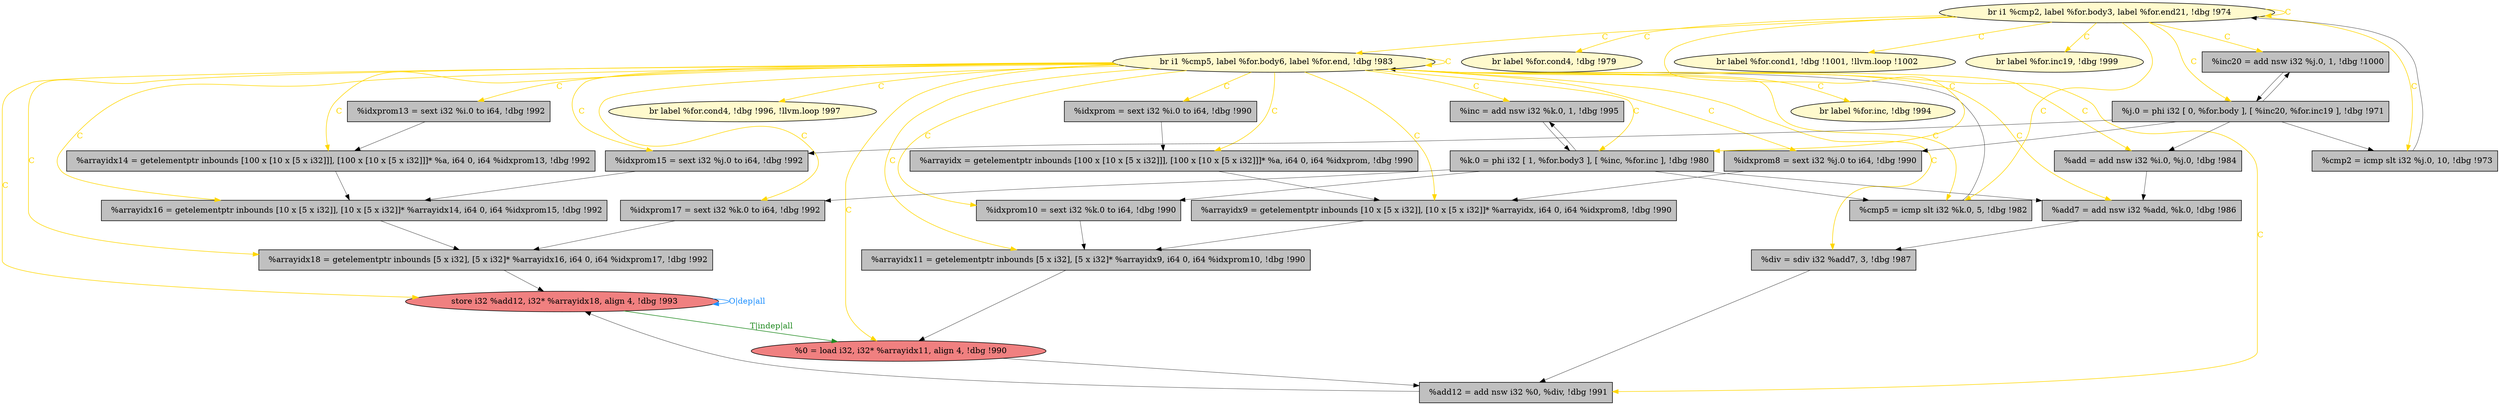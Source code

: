 
digraph G {


node532 [fillcolor=grey,label="  %arrayidx14 = getelementptr inbounds [100 x [10 x [5 x i32]]], [100 x [10 x [5 x i32]]]* %a, i64 0, i64 %idxprom13, !dbg !992",shape=rectangle,style=filled ]
node535 [fillcolor=grey,label="  %inc = add nsw i32 %k.0, 1, !dbg !995",shape=rectangle,style=filled ]
node531 [fillcolor=grey,label="  %cmp5 = icmp slt i32 %k.0, 5, !dbg !982",shape=rectangle,style=filled ]
node530 [fillcolor=grey,label="  %arrayidx9 = getelementptr inbounds [10 x [5 x i32]], [10 x [5 x i32]]* %arrayidx, i64 0, i64 %idxprom8, !dbg !990",shape=rectangle,style=filled ]
node529 [fillcolor=grey,label="  %idxprom10 = sext i32 %k.0 to i64, !dbg !990",shape=rectangle,style=filled ]
node528 [fillcolor=grey,label="  %arrayidx18 = getelementptr inbounds [5 x i32], [5 x i32]* %arrayidx16, i64 0, i64 %idxprom17, !dbg !992",shape=rectangle,style=filled ]
node525 [fillcolor=grey,label="  %arrayidx11 = getelementptr inbounds [5 x i32], [5 x i32]* %arrayidx9, i64 0, i64 %idxprom10, !dbg !990",shape=rectangle,style=filled ]
node533 [fillcolor=lemonchiffon,label="  br label %for.cond4, !dbg !979",shape=ellipse,style=filled ]
node524 [fillcolor=grey,label="  %idxprom17 = sext i32 %k.0 to i64, !dbg !992",shape=rectangle,style=filled ]
node526 [fillcolor=lightcoral,label="  %0 = load i32, i32* %arrayidx11, align 4, !dbg !990",shape=ellipse,style=filled ]
node522 [fillcolor=lemonchiffon,label="  br label %for.inc, !dbg !994",shape=ellipse,style=filled ]
node521 [fillcolor=grey,label="  %idxprom13 = sext i32 %i.0 to i64, !dbg !992",shape=rectangle,style=filled ]
node534 [fillcolor=grey,label="  %idxprom = sext i32 %i.0 to i64, !dbg !990",shape=rectangle,style=filled ]
node510 [fillcolor=grey,label="  %add = add nsw i32 %i.0, %j.0, !dbg !984",shape=rectangle,style=filled ]
node509 [fillcolor=grey,label="  %inc20 = add nsw i32 %j.0, 1, !dbg !1000",shape=rectangle,style=filled ]
node508 [fillcolor=lemonchiffon,label="  br label %for.cond1, !dbg !1001, !llvm.loop !1002",shape=ellipse,style=filled ]
node511 [fillcolor=lemonchiffon,label="  br label %for.inc19, !dbg !999",shape=ellipse,style=filled ]
node505 [fillcolor=grey,label="  %idxprom8 = sext i32 %j.0 to i64, !dbg !990",shape=rectangle,style=filled ]
node506 [fillcolor=grey,label="  %div = sdiv i32 %add7, 3, !dbg !987",shape=rectangle,style=filled ]
node512 [fillcolor=grey,label="  %arrayidx = getelementptr inbounds [100 x [10 x [5 x i32]]], [100 x [10 x [5 x i32]]]* %a, i64 0, i64 %idxprom, !dbg !990",shape=rectangle,style=filled ]
node513 [fillcolor=lemonchiffon,label="  br i1 %cmp5, label %for.body6, label %for.end, !dbg !983",shape=ellipse,style=filled ]
node527 [fillcolor=lemonchiffon,label="  br label %for.cond4, !dbg !996, !llvm.loop !997",shape=ellipse,style=filled ]
node523 [fillcolor=grey,label="  %arrayidx16 = getelementptr inbounds [10 x [5 x i32]], [10 x [5 x i32]]* %arrayidx14, i64 0, i64 %idxprom15, !dbg !992",shape=rectangle,style=filled ]
node520 [fillcolor=lightcoral,label="  store i32 %add12, i32* %arrayidx18, align 4, !dbg !993",shape=ellipse,style=filled ]
node517 [fillcolor=grey,label="  %j.0 = phi i32 [ 0, %for.body ], [ %inc20, %for.inc19 ], !dbg !971",shape=rectangle,style=filled ]
node507 [fillcolor=grey,label="  %idxprom15 = sext i32 %j.0 to i64, !dbg !992",shape=rectangle,style=filled ]
node515 [fillcolor=grey,label="  %add7 = add nsw i32 %add, %k.0, !dbg !986",shape=rectangle,style=filled ]
node516 [fillcolor=grey,label="  %k.0 = phi i32 [ 1, %for.body3 ], [ %inc, %for.inc ], !dbg !980",shape=rectangle,style=filled ]
node518 [fillcolor=lemonchiffon,label="  br i1 %cmp2, label %for.body3, label %for.end21, !dbg !974",shape=ellipse,style=filled ]
node514 [fillcolor=grey,label="  %cmp2 = icmp slt i32 %j.0, 10, !dbg !973",shape=rectangle,style=filled ]
node519 [fillcolor=grey,label="  %add12 = add nsw i32 %0, %div, !dbg !991",shape=rectangle,style=filled ]

node517->node509 [style=solid,color=black,label="",penwidth=0.5,fontcolor=black ]
node519->node520 [style=solid,color=black,label="",penwidth=0.5,fontcolor=black ]
node513->node512 [style=solid,color=gold,label="C",penwidth=1.0,fontcolor=gold ]
node535->node516 [style=solid,color=black,label="",penwidth=0.5,fontcolor=black ]
node516->node515 [style=solid,color=black,label="",penwidth=0.5,fontcolor=black ]
node518->node518 [style=solid,color=gold,label="C",penwidth=1.0,fontcolor=gold ]
node520->node526 [style=solid,color=forestgreen,label="T|indep|all",penwidth=1.0,fontcolor=forestgreen ]
node530->node525 [style=solid,color=black,label="",penwidth=0.5,fontcolor=black ]
node517->node505 [style=solid,color=black,label="",penwidth=0.5,fontcolor=black ]
node513->node505 [style=solid,color=gold,label="C",penwidth=1.0,fontcolor=gold ]
node524->node528 [style=solid,color=black,label="",penwidth=0.5,fontcolor=black ]
node517->node507 [style=solid,color=black,label="",penwidth=0.5,fontcolor=black ]
node523->node528 [style=solid,color=black,label="",penwidth=0.5,fontcolor=black ]
node516->node531 [style=solid,color=black,label="",penwidth=0.5,fontcolor=black ]
node513->node506 [style=solid,color=gold,label="C",penwidth=1.0,fontcolor=gold ]
node513->node507 [style=solid,color=gold,label="C",penwidth=1.0,fontcolor=gold ]
node513->node522 [style=solid,color=gold,label="C",penwidth=1.0,fontcolor=gold ]
node518->node511 [style=solid,color=gold,label="C",penwidth=1.0,fontcolor=gold ]
node513->node526 [style=solid,color=gold,label="C",penwidth=1.0,fontcolor=gold ]
node513->node515 [style=solid,color=gold,label="C",penwidth=1.0,fontcolor=gold ]
node521->node532 [style=solid,color=black,label="",penwidth=0.5,fontcolor=black ]
node516->node535 [style=solid,color=black,label="",penwidth=0.5,fontcolor=black ]
node513->node523 [style=solid,color=gold,label="C",penwidth=1.0,fontcolor=gold ]
node513->node528 [style=solid,color=gold,label="C",penwidth=1.0,fontcolor=gold ]
node513->node516 [style=solid,color=gold,label="C",penwidth=1.0,fontcolor=gold ]
node513->node519 [style=solid,color=gold,label="C",penwidth=1.0,fontcolor=gold ]
node526->node519 [style=solid,color=black,label="",penwidth=0.5,fontcolor=black ]
node518->node517 [style=solid,color=gold,label="C",penwidth=1.0,fontcolor=gold ]
node518->node509 [style=solid,color=gold,label="C",penwidth=1.0,fontcolor=gold ]
node513->node529 [style=solid,color=gold,label="C",penwidth=1.0,fontcolor=gold ]
node513->node530 [style=solid,color=gold,label="C",penwidth=1.0,fontcolor=gold ]
node513->node524 [style=solid,color=gold,label="C",penwidth=1.0,fontcolor=gold ]
node518->node508 [style=solid,color=gold,label="C",penwidth=1.0,fontcolor=gold ]
node518->node516 [style=solid,color=gold,label="C",penwidth=1.0,fontcolor=gold ]
node513->node525 [style=solid,color=gold,label="C",penwidth=1.0,fontcolor=gold ]
node513->node513 [style=solid,color=gold,label="C",penwidth=1.0,fontcolor=gold ]
node513->node520 [style=solid,color=gold,label="C",penwidth=1.0,fontcolor=gold ]
node520->node520 [style=solid,color=dodgerblue,label="O|dep|all",penwidth=1.0,fontcolor=dodgerblue ]
node506->node519 [style=solid,color=black,label="",penwidth=0.5,fontcolor=black ]
node518->node513 [style=solid,color=gold,label="C",penwidth=1.0,fontcolor=gold ]
node517->node514 [style=solid,color=black,label="",penwidth=0.5,fontcolor=black ]
node513->node535 [style=solid,color=gold,label="C",penwidth=1.0,fontcolor=gold ]
node531->node513 [style=solid,color=black,label="",penwidth=0.5,fontcolor=black ]
node532->node523 [style=solid,color=black,label="",penwidth=0.5,fontcolor=black ]
node518->node531 [style=solid,color=gold,label="C",penwidth=1.0,fontcolor=gold ]
node513->node527 [style=solid,color=gold,label="C",penwidth=1.0,fontcolor=gold ]
node513->node531 [style=solid,color=gold,label="C",penwidth=1.0,fontcolor=gold ]
node505->node530 [style=solid,color=black,label="",penwidth=0.5,fontcolor=black ]
node528->node520 [style=solid,color=black,label="",penwidth=0.5,fontcolor=black ]
node518->node514 [style=solid,color=gold,label="C",penwidth=1.0,fontcolor=gold ]
node516->node529 [style=solid,color=black,label="",penwidth=0.5,fontcolor=black ]
node507->node523 [style=solid,color=black,label="",penwidth=0.5,fontcolor=black ]
node525->node526 [style=solid,color=black,label="",penwidth=0.5,fontcolor=black ]
node514->node518 [style=solid,color=black,label="",penwidth=0.5,fontcolor=black ]
node529->node525 [style=solid,color=black,label="",penwidth=0.5,fontcolor=black ]
node513->node534 [style=solid,color=gold,label="C",penwidth=1.0,fontcolor=gold ]
node513->node510 [style=solid,color=gold,label="C",penwidth=1.0,fontcolor=gold ]
node515->node506 [style=solid,color=black,label="",penwidth=0.5,fontcolor=black ]
node534->node512 [style=solid,color=black,label="",penwidth=0.5,fontcolor=black ]
node512->node530 [style=solid,color=black,label="",penwidth=0.5,fontcolor=black ]
node513->node532 [style=solid,color=gold,label="C",penwidth=1.0,fontcolor=gold ]
node517->node510 [style=solid,color=black,label="",penwidth=0.5,fontcolor=black ]
node513->node521 [style=solid,color=gold,label="C",penwidth=1.0,fontcolor=gold ]
node518->node533 [style=solid,color=gold,label="C",penwidth=1.0,fontcolor=gold ]
node516->node524 [style=solid,color=black,label="",penwidth=0.5,fontcolor=black ]
node509->node517 [style=solid,color=black,label="",penwidth=0.5,fontcolor=black ]
node510->node515 [style=solid,color=black,label="",penwidth=0.5,fontcolor=black ]


}

